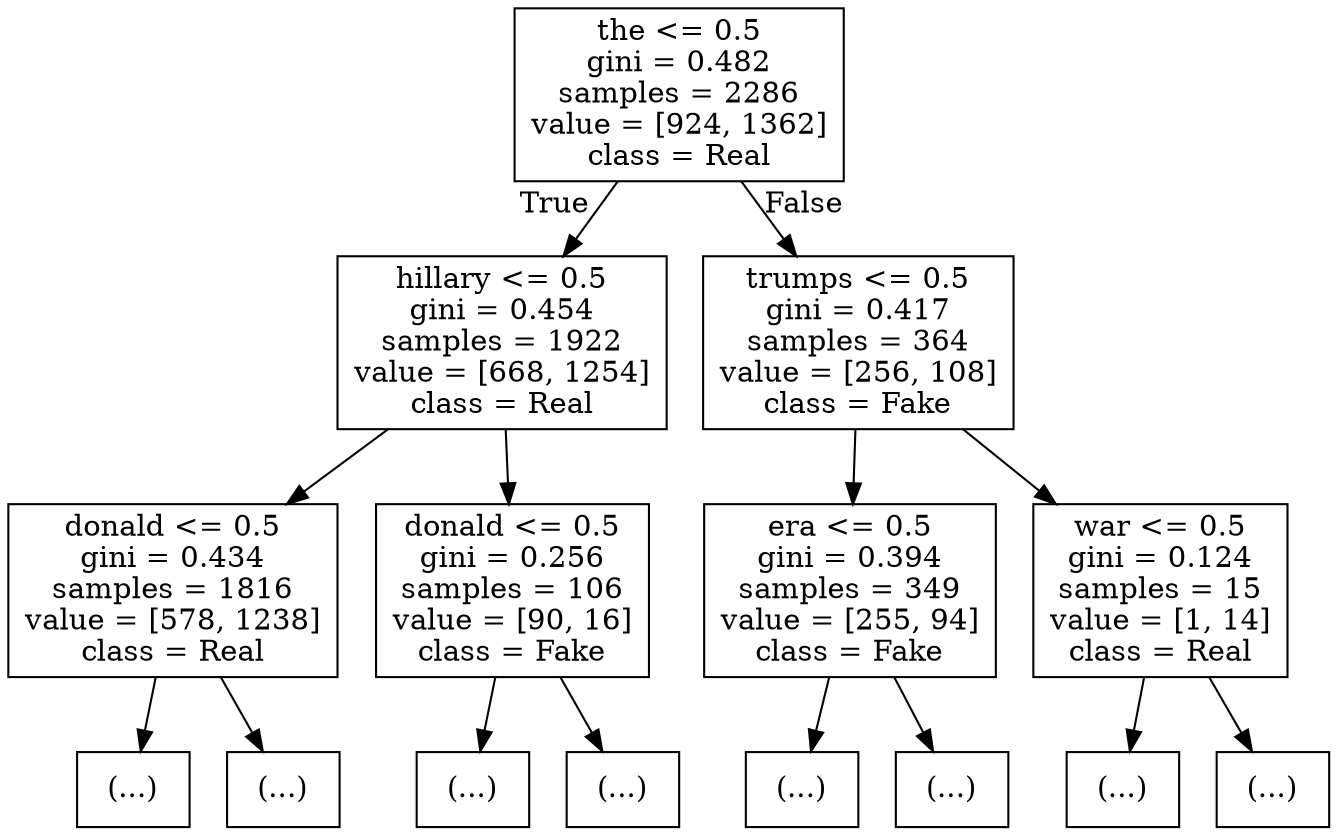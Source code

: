 digraph Tree {
node [shape=box] ;
0 [label="the <= 0.5\ngini = 0.482\nsamples = 2286\nvalue = [924, 1362]\nclass = Real"] ;
1 [label="hillary <= 0.5\ngini = 0.454\nsamples = 1922\nvalue = [668, 1254]\nclass = Real"] ;
0 -> 1 [labeldistance=2.5, labelangle=45, headlabel="True"] ;
2 [label="donald <= 0.5\ngini = 0.434\nsamples = 1816\nvalue = [578, 1238]\nclass = Real"] ;
1 -> 2 ;
3 [label="(...)"] ;
2 -> 3 ;
462 [label="(...)"] ;
2 -> 462 ;
609 [label="donald <= 0.5\ngini = 0.256\nsamples = 106\nvalue = [90, 16]\nclass = Fake"] ;
1 -> 609 ;
610 [label="(...)"] ;
609 -> 610 ;
613 [label="(...)"] ;
609 -> 613 ;
630 [label="trumps <= 0.5\ngini = 0.417\nsamples = 364\nvalue = [256, 108]\nclass = Fake"] ;
0 -> 630 [labeldistance=2.5, labelangle=-45, headlabel="False"] ;
631 [label="era <= 0.5\ngini = 0.394\nsamples = 349\nvalue = [255, 94]\nclass = Fake"] ;
630 -> 631 ;
632 [label="(...)"] ;
631 -> 632 ;
793 [label="(...)"] ;
631 -> 793 ;
794 [label="war <= 0.5\ngini = 0.124\nsamples = 15\nvalue = [1, 14]\nclass = Real"] ;
630 -> 794 ;
795 [label="(...)"] ;
794 -> 795 ;
796 [label="(...)"] ;
794 -> 796 ;
}